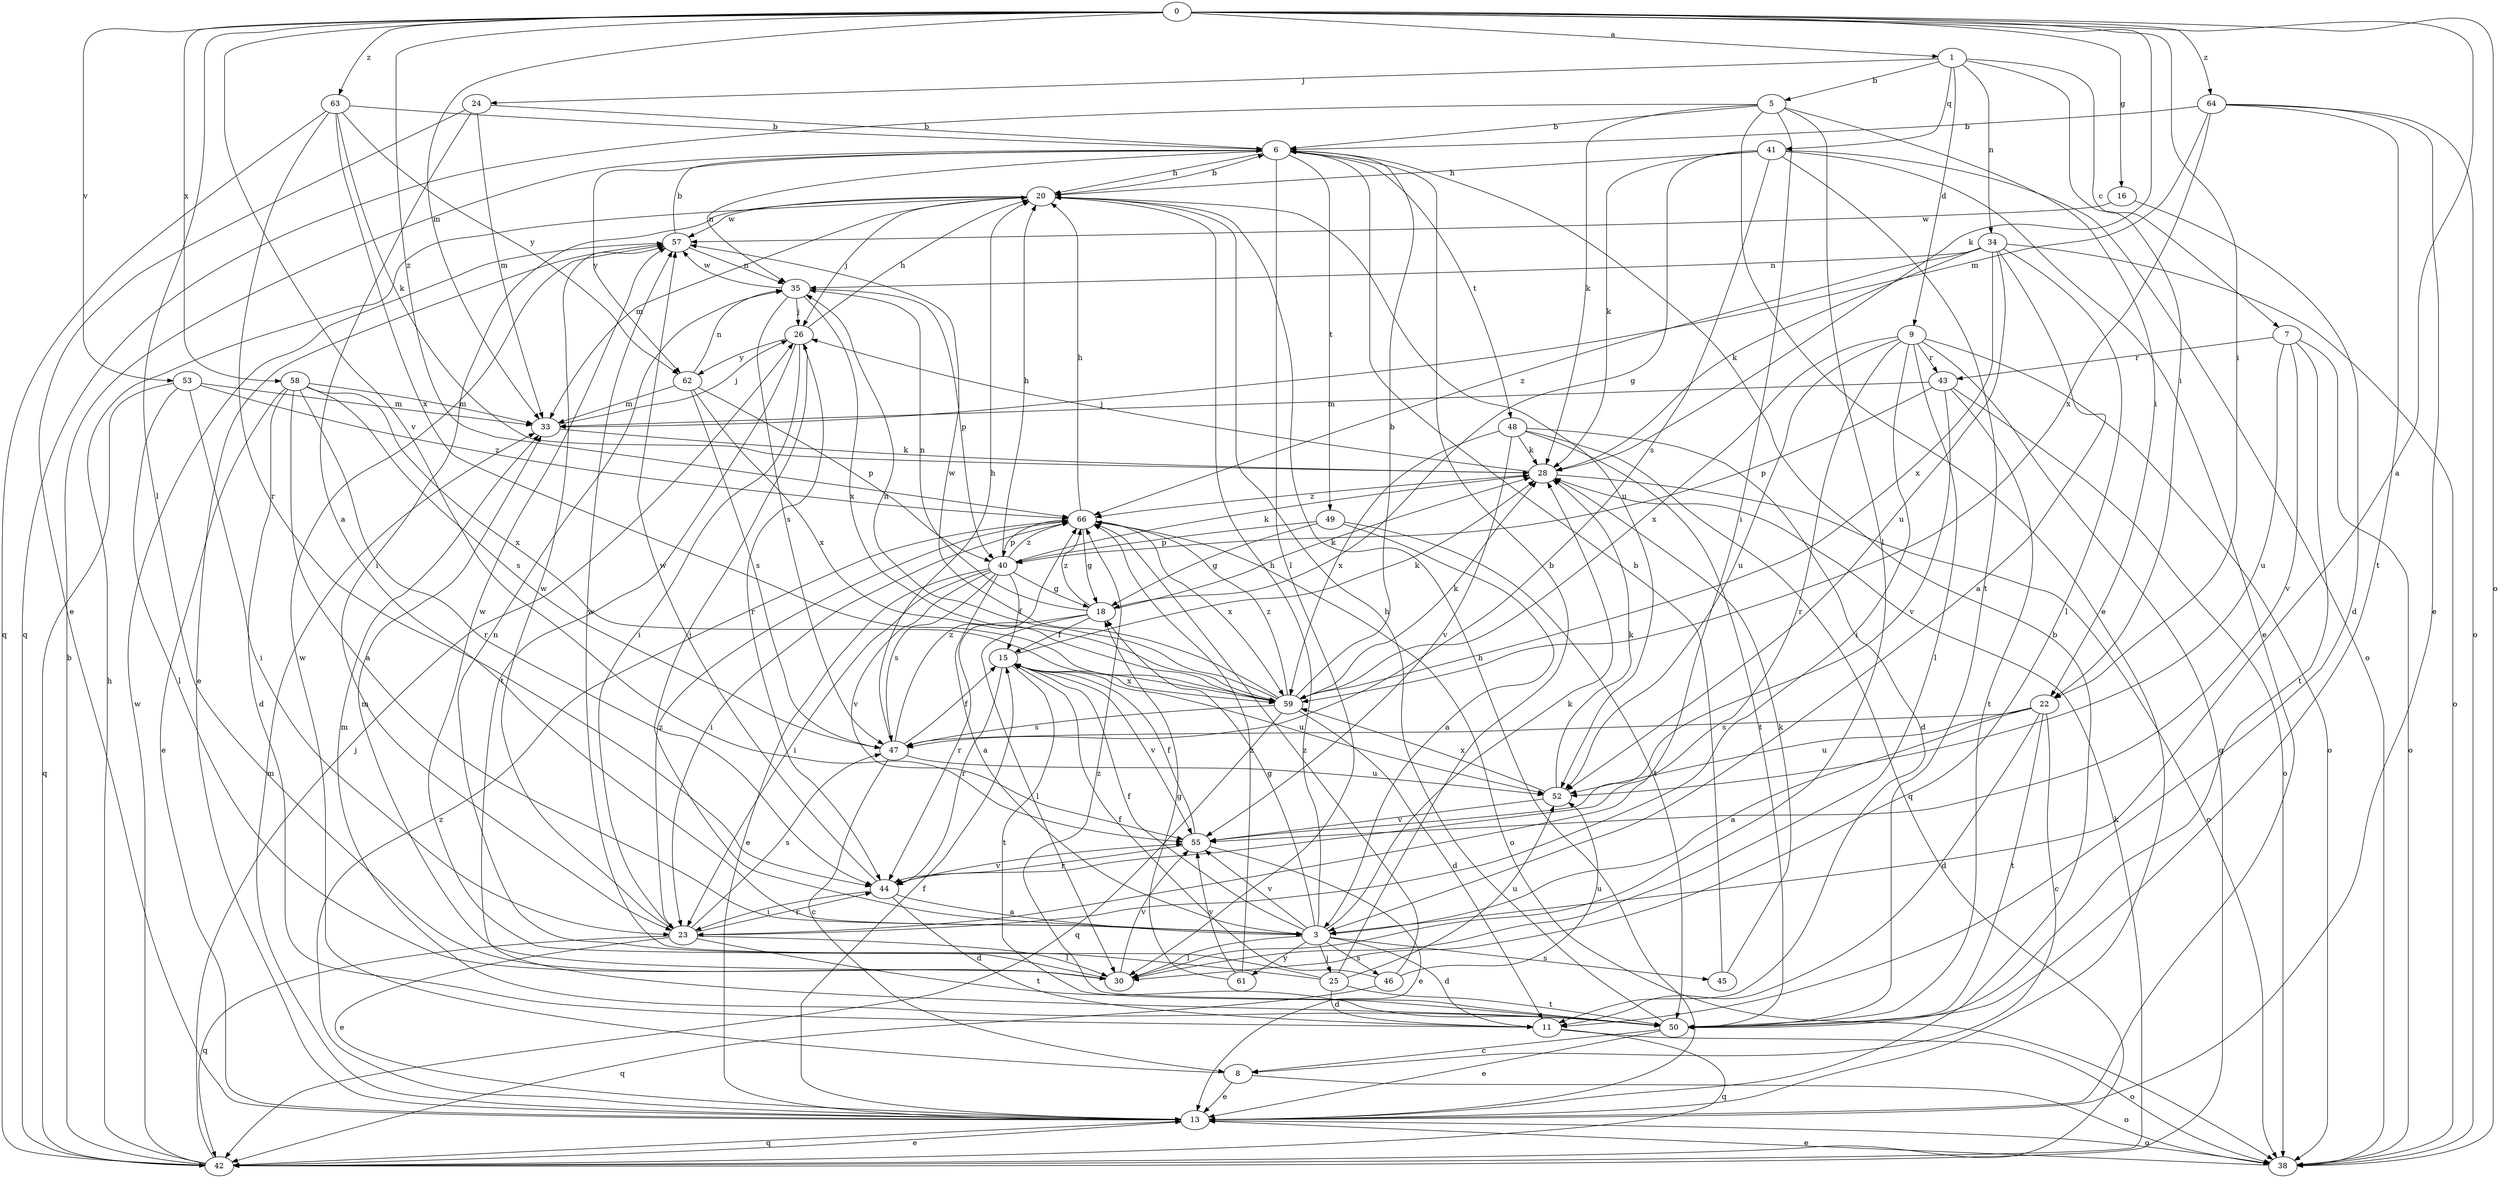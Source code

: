 strict digraph  {
0;
1;
3;
5;
6;
7;
8;
9;
11;
13;
15;
16;
18;
20;
22;
23;
24;
25;
26;
28;
30;
33;
34;
35;
38;
40;
41;
42;
43;
44;
45;
46;
47;
48;
49;
50;
52;
53;
55;
57;
58;
59;
61;
62;
63;
64;
66;
0 -> 1  [label=a];
0 -> 3  [label=a];
0 -> 16  [label=g];
0 -> 22  [label=i];
0 -> 28  [label=k];
0 -> 30  [label=l];
0 -> 33  [label=m];
0 -> 38  [label=o];
0 -> 53  [label=v];
0 -> 55  [label=v];
0 -> 58  [label=x];
0 -> 63  [label=z];
0 -> 64  [label=z];
0 -> 66  [label=z];
1 -> 5  [label=b];
1 -> 7  [label=c];
1 -> 9  [label=d];
1 -> 22  [label=i];
1 -> 24  [label=j];
1 -> 34  [label=n];
1 -> 41  [label=q];
3 -> 11  [label=d];
3 -> 15  [label=f];
3 -> 18  [label=g];
3 -> 20  [label=h];
3 -> 25  [label=j];
3 -> 26  [label=j];
3 -> 28  [label=k];
3 -> 30  [label=l];
3 -> 45  [label=s];
3 -> 46  [label=s];
3 -> 55  [label=v];
3 -> 61  [label=y];
5 -> 6  [label=b];
5 -> 13  [label=e];
5 -> 22  [label=i];
5 -> 23  [label=i];
5 -> 28  [label=k];
5 -> 30  [label=l];
5 -> 42  [label=q];
6 -> 20  [label=h];
6 -> 30  [label=l];
6 -> 35  [label=n];
6 -> 48  [label=t];
6 -> 49  [label=t];
6 -> 62  [label=y];
7 -> 38  [label=o];
7 -> 43  [label=r];
7 -> 50  [label=t];
7 -> 52  [label=u];
7 -> 55  [label=v];
8 -> 13  [label=e];
8 -> 38  [label=o];
8 -> 57  [label=w];
9 -> 23  [label=i];
9 -> 30  [label=l];
9 -> 38  [label=o];
9 -> 42  [label=q];
9 -> 43  [label=r];
9 -> 44  [label=r];
9 -> 52  [label=u];
9 -> 59  [label=x];
11 -> 38  [label=o];
11 -> 42  [label=q];
13 -> 6  [label=b];
13 -> 15  [label=f];
13 -> 20  [label=h];
13 -> 33  [label=m];
13 -> 38  [label=o];
13 -> 42  [label=q];
13 -> 66  [label=z];
15 -> 28  [label=k];
15 -> 44  [label=r];
15 -> 50  [label=t];
15 -> 52  [label=u];
15 -> 55  [label=v];
15 -> 59  [label=x];
16 -> 11  [label=d];
16 -> 57  [label=w];
18 -> 15  [label=f];
18 -> 28  [label=k];
18 -> 30  [label=l];
18 -> 35  [label=n];
18 -> 44  [label=r];
18 -> 66  [label=z];
20 -> 6  [label=b];
20 -> 23  [label=i];
20 -> 26  [label=j];
20 -> 33  [label=m];
20 -> 52  [label=u];
20 -> 57  [label=w];
22 -> 3  [label=a];
22 -> 8  [label=c];
22 -> 11  [label=d];
22 -> 47  [label=s];
22 -> 50  [label=t];
22 -> 52  [label=u];
23 -> 13  [label=e];
23 -> 30  [label=l];
23 -> 42  [label=q];
23 -> 44  [label=r];
23 -> 47  [label=s];
23 -> 50  [label=t];
23 -> 57  [label=w];
23 -> 66  [label=z];
24 -> 3  [label=a];
24 -> 6  [label=b];
24 -> 13  [label=e];
24 -> 33  [label=m];
25 -> 6  [label=b];
25 -> 11  [label=d];
25 -> 35  [label=n];
25 -> 50  [label=t];
25 -> 52  [label=u];
25 -> 57  [label=w];
26 -> 20  [label=h];
26 -> 23  [label=i];
26 -> 44  [label=r];
26 -> 50  [label=t];
26 -> 62  [label=y];
28 -> 26  [label=j];
28 -> 38  [label=o];
28 -> 66  [label=z];
30 -> 33  [label=m];
30 -> 55  [label=v];
30 -> 57  [label=w];
33 -> 26  [label=j];
33 -> 28  [label=k];
34 -> 3  [label=a];
34 -> 28  [label=k];
34 -> 30  [label=l];
34 -> 35  [label=n];
34 -> 38  [label=o];
34 -> 52  [label=u];
34 -> 59  [label=x];
34 -> 66  [label=z];
35 -> 26  [label=j];
35 -> 40  [label=p];
35 -> 47  [label=s];
35 -> 57  [label=w];
35 -> 59  [label=x];
38 -> 13  [label=e];
40 -> 3  [label=a];
40 -> 13  [label=e];
40 -> 15  [label=f];
40 -> 18  [label=g];
40 -> 20  [label=h];
40 -> 23  [label=i];
40 -> 28  [label=k];
40 -> 47  [label=s];
40 -> 55  [label=v];
40 -> 66  [label=z];
41 -> 13  [label=e];
41 -> 18  [label=g];
41 -> 20  [label=h];
41 -> 28  [label=k];
41 -> 38  [label=o];
41 -> 47  [label=s];
41 -> 50  [label=t];
42 -> 6  [label=b];
42 -> 13  [label=e];
42 -> 20  [label=h];
42 -> 26  [label=j];
42 -> 28  [label=k];
42 -> 57  [label=w];
43 -> 33  [label=m];
43 -> 38  [label=o];
43 -> 40  [label=p];
43 -> 50  [label=t];
43 -> 55  [label=v];
44 -> 3  [label=a];
44 -> 11  [label=d];
44 -> 23  [label=i];
44 -> 55  [label=v];
44 -> 57  [label=w];
45 -> 6  [label=b];
45 -> 28  [label=k];
46 -> 15  [label=f];
46 -> 42  [label=q];
46 -> 52  [label=u];
46 -> 66  [label=z];
47 -> 8  [label=c];
47 -> 15  [label=f];
47 -> 20  [label=h];
47 -> 52  [label=u];
47 -> 66  [label=z];
48 -> 11  [label=d];
48 -> 28  [label=k];
48 -> 42  [label=q];
48 -> 50  [label=t];
48 -> 55  [label=v];
48 -> 59  [label=x];
49 -> 3  [label=a];
49 -> 18  [label=g];
49 -> 40  [label=p];
49 -> 50  [label=t];
50 -> 8  [label=c];
50 -> 13  [label=e];
50 -> 20  [label=h];
50 -> 33  [label=m];
50 -> 66  [label=z];
52 -> 28  [label=k];
52 -> 55  [label=v];
52 -> 59  [label=x];
53 -> 23  [label=i];
53 -> 30  [label=l];
53 -> 33  [label=m];
53 -> 42  [label=q];
53 -> 66  [label=z];
55 -> 13  [label=e];
55 -> 15  [label=f];
55 -> 44  [label=r];
57 -> 6  [label=b];
57 -> 13  [label=e];
57 -> 35  [label=n];
58 -> 3  [label=a];
58 -> 11  [label=d];
58 -> 13  [label=e];
58 -> 33  [label=m];
58 -> 44  [label=r];
58 -> 47  [label=s];
58 -> 59  [label=x];
59 -> 6  [label=b];
59 -> 11  [label=d];
59 -> 28  [label=k];
59 -> 35  [label=n];
59 -> 42  [label=q];
59 -> 47  [label=s];
59 -> 57  [label=w];
59 -> 66  [label=z];
61 -> 18  [label=g];
61 -> 55  [label=v];
61 -> 66  [label=z];
62 -> 33  [label=m];
62 -> 35  [label=n];
62 -> 40  [label=p];
62 -> 47  [label=s];
62 -> 59  [label=x];
63 -> 6  [label=b];
63 -> 28  [label=k];
63 -> 42  [label=q];
63 -> 44  [label=r];
63 -> 59  [label=x];
63 -> 62  [label=y];
64 -> 6  [label=b];
64 -> 13  [label=e];
64 -> 33  [label=m];
64 -> 38  [label=o];
64 -> 50  [label=t];
64 -> 59  [label=x];
66 -> 18  [label=g];
66 -> 20  [label=h];
66 -> 23  [label=i];
66 -> 38  [label=o];
66 -> 40  [label=p];
66 -> 59  [label=x];
}
